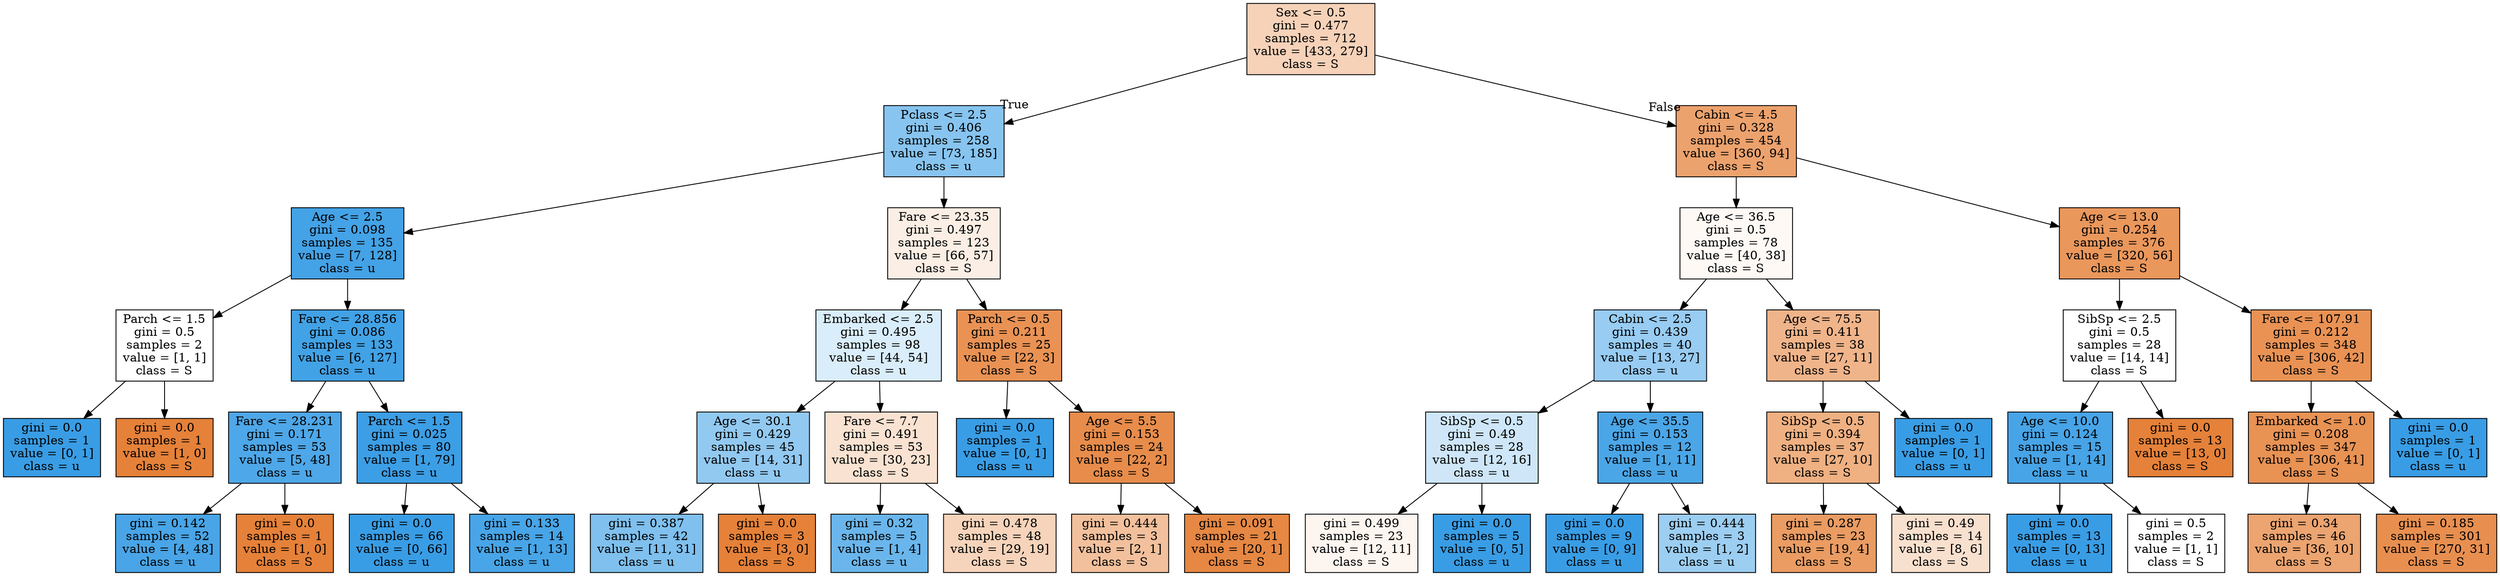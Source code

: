 digraph Tree {
node [shape=box, style="filled", color="black"] ;
0 [label="Sex <= 0.5\ngini = 0.477\nsamples = 712\nvalue = [433, 279]\nclass = S", fillcolor="#f6d2b9"] ;
1 [label="Pclass <= 2.5\ngini = 0.406\nsamples = 258\nvalue = [73, 185]\nclass = u", fillcolor="#87c4ef"] ;
0 -> 1 [labeldistance=2.5, labelangle=45, headlabel="True"] ;
2 [label="Age <= 2.5\ngini = 0.098\nsamples = 135\nvalue = [7, 128]\nclass = u", fillcolor="#44a2e6"] ;
1 -> 2 ;
3 [label="Parch <= 1.5\ngini = 0.5\nsamples = 2\nvalue = [1, 1]\nclass = S", fillcolor="#ffffff"] ;
2 -> 3 ;
4 [label="gini = 0.0\nsamples = 1\nvalue = [0, 1]\nclass = u", fillcolor="#399de5"] ;
3 -> 4 ;
5 [label="gini = 0.0\nsamples = 1\nvalue = [1, 0]\nclass = S", fillcolor="#e58139"] ;
3 -> 5 ;
6 [label="Fare <= 28.856\ngini = 0.086\nsamples = 133\nvalue = [6, 127]\nclass = u", fillcolor="#42a2e6"] ;
2 -> 6 ;
7 [label="Fare <= 28.231\ngini = 0.171\nsamples = 53\nvalue = [5, 48]\nclass = u", fillcolor="#4ea7e8"] ;
6 -> 7 ;
8 [label="gini = 0.142\nsamples = 52\nvalue = [4, 48]\nclass = u", fillcolor="#49a5e7"] ;
7 -> 8 ;
9 [label="gini = 0.0\nsamples = 1\nvalue = [1, 0]\nclass = S", fillcolor="#e58139"] ;
7 -> 9 ;
10 [label="Parch <= 1.5\ngini = 0.025\nsamples = 80\nvalue = [1, 79]\nclass = u", fillcolor="#3c9ee5"] ;
6 -> 10 ;
11 [label="gini = 0.0\nsamples = 66\nvalue = [0, 66]\nclass = u", fillcolor="#399de5"] ;
10 -> 11 ;
12 [label="gini = 0.133\nsamples = 14\nvalue = [1, 13]\nclass = u", fillcolor="#48a5e7"] ;
10 -> 12 ;
13 [label="Fare <= 23.35\ngini = 0.497\nsamples = 123\nvalue = [66, 57]\nclass = S", fillcolor="#fbeee4"] ;
1 -> 13 ;
14 [label="Embarked <= 2.5\ngini = 0.495\nsamples = 98\nvalue = [44, 54]\nclass = u", fillcolor="#daedfa"] ;
13 -> 14 ;
15 [label="Age <= 30.1\ngini = 0.429\nsamples = 45\nvalue = [14, 31]\nclass = u", fillcolor="#92c9f1"] ;
14 -> 15 ;
16 [label="gini = 0.387\nsamples = 42\nvalue = [11, 31]\nclass = u", fillcolor="#7fc0ee"] ;
15 -> 16 ;
17 [label="gini = 0.0\nsamples = 3\nvalue = [3, 0]\nclass = S", fillcolor="#e58139"] ;
15 -> 17 ;
18 [label="Fare <= 7.7\ngini = 0.491\nsamples = 53\nvalue = [30, 23]\nclass = S", fillcolor="#f9e2d1"] ;
14 -> 18 ;
19 [label="gini = 0.32\nsamples = 5\nvalue = [1, 4]\nclass = u", fillcolor="#6ab6ec"] ;
18 -> 19 ;
20 [label="gini = 0.478\nsamples = 48\nvalue = [29, 19]\nclass = S", fillcolor="#f6d4bb"] ;
18 -> 20 ;
21 [label="Parch <= 0.5\ngini = 0.211\nsamples = 25\nvalue = [22, 3]\nclass = S", fillcolor="#e99254"] ;
13 -> 21 ;
22 [label="gini = 0.0\nsamples = 1\nvalue = [0, 1]\nclass = u", fillcolor="#399de5"] ;
21 -> 22 ;
23 [label="Age <= 5.5\ngini = 0.153\nsamples = 24\nvalue = [22, 2]\nclass = S", fillcolor="#e78c4b"] ;
21 -> 23 ;
24 [label="gini = 0.444\nsamples = 3\nvalue = [2, 1]\nclass = S", fillcolor="#f2c09c"] ;
23 -> 24 ;
25 [label="gini = 0.091\nsamples = 21\nvalue = [20, 1]\nclass = S", fillcolor="#e68743"] ;
23 -> 25 ;
26 [label="Cabin <= 4.5\ngini = 0.328\nsamples = 454\nvalue = [360, 94]\nclass = S", fillcolor="#eca26d"] ;
0 -> 26 [labeldistance=2.5, labelangle=-45, headlabel="False"] ;
27 [label="Age <= 36.5\ngini = 0.5\nsamples = 78\nvalue = [40, 38]\nclass = S", fillcolor="#fef9f5"] ;
26 -> 27 ;
28 [label="Cabin <= 2.5\ngini = 0.439\nsamples = 40\nvalue = [13, 27]\nclass = u", fillcolor="#98ccf2"] ;
27 -> 28 ;
29 [label="SibSp <= 0.5\ngini = 0.49\nsamples = 28\nvalue = [12, 16]\nclass = u", fillcolor="#cee6f8"] ;
28 -> 29 ;
30 [label="gini = 0.499\nsamples = 23\nvalue = [12, 11]\nclass = S", fillcolor="#fdf5ef"] ;
29 -> 30 ;
31 [label="gini = 0.0\nsamples = 5\nvalue = [0, 5]\nclass = u", fillcolor="#399de5"] ;
29 -> 31 ;
32 [label="Age <= 35.5\ngini = 0.153\nsamples = 12\nvalue = [1, 11]\nclass = u", fillcolor="#4ba6e7"] ;
28 -> 32 ;
33 [label="gini = 0.0\nsamples = 9\nvalue = [0, 9]\nclass = u", fillcolor="#399de5"] ;
32 -> 33 ;
34 [label="gini = 0.444\nsamples = 3\nvalue = [1, 2]\nclass = u", fillcolor="#9ccef2"] ;
32 -> 34 ;
35 [label="Age <= 75.5\ngini = 0.411\nsamples = 38\nvalue = [27, 11]\nclass = S", fillcolor="#f0b48a"] ;
27 -> 35 ;
36 [label="SibSp <= 0.5\ngini = 0.394\nsamples = 37\nvalue = [27, 10]\nclass = S", fillcolor="#efb082"] ;
35 -> 36 ;
37 [label="gini = 0.287\nsamples = 23\nvalue = [19, 4]\nclass = S", fillcolor="#ea9c63"] ;
36 -> 37 ;
38 [label="gini = 0.49\nsamples = 14\nvalue = [8, 6]\nclass = S", fillcolor="#f8e0ce"] ;
36 -> 38 ;
39 [label="gini = 0.0\nsamples = 1\nvalue = [0, 1]\nclass = u", fillcolor="#399de5"] ;
35 -> 39 ;
40 [label="Age <= 13.0\ngini = 0.254\nsamples = 376\nvalue = [320, 56]\nclass = S", fillcolor="#ea975c"] ;
26 -> 40 ;
41 [label="SibSp <= 2.5\ngini = 0.5\nsamples = 28\nvalue = [14, 14]\nclass = S", fillcolor="#ffffff"] ;
40 -> 41 ;
42 [label="Age <= 10.0\ngini = 0.124\nsamples = 15\nvalue = [1, 14]\nclass = u", fillcolor="#47a4e7"] ;
41 -> 42 ;
43 [label="gini = 0.0\nsamples = 13\nvalue = [0, 13]\nclass = u", fillcolor="#399de5"] ;
42 -> 43 ;
44 [label="gini = 0.5\nsamples = 2\nvalue = [1, 1]\nclass = S", fillcolor="#ffffff"] ;
42 -> 44 ;
45 [label="gini = 0.0\nsamples = 13\nvalue = [13, 0]\nclass = S", fillcolor="#e58139"] ;
41 -> 45 ;
46 [label="Fare <= 107.91\ngini = 0.212\nsamples = 348\nvalue = [306, 42]\nclass = S", fillcolor="#e99254"] ;
40 -> 46 ;
47 [label="Embarked <= 1.0\ngini = 0.208\nsamples = 347\nvalue = [306, 41]\nclass = S", fillcolor="#e89254"] ;
46 -> 47 ;
48 [label="gini = 0.34\nsamples = 46\nvalue = [36, 10]\nclass = S", fillcolor="#eca470"] ;
47 -> 48 ;
49 [label="gini = 0.185\nsamples = 301\nvalue = [270, 31]\nclass = S", fillcolor="#e88f50"] ;
47 -> 49 ;
50 [label="gini = 0.0\nsamples = 1\nvalue = [0, 1]\nclass = u", fillcolor="#399de5"] ;
46 -> 50 ;
}